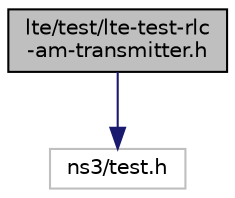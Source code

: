 digraph "lte/test/lte-test-rlc-am-transmitter.h"
{
  edge [fontname="Helvetica",fontsize="10",labelfontname="Helvetica",labelfontsize="10"];
  node [fontname="Helvetica",fontsize="10",shape=record];
  Node1 [label="lte/test/lte-test-rlc\l-am-transmitter.h",height=0.2,width=0.4,color="black", fillcolor="grey75", style="filled", fontcolor="black"];
  Node1 -> Node2 [color="midnightblue",fontsize="10",style="solid"];
  Node2 [label="ns3/test.h",height=0.2,width=0.4,color="grey75", fillcolor="white", style="filled"];
}
